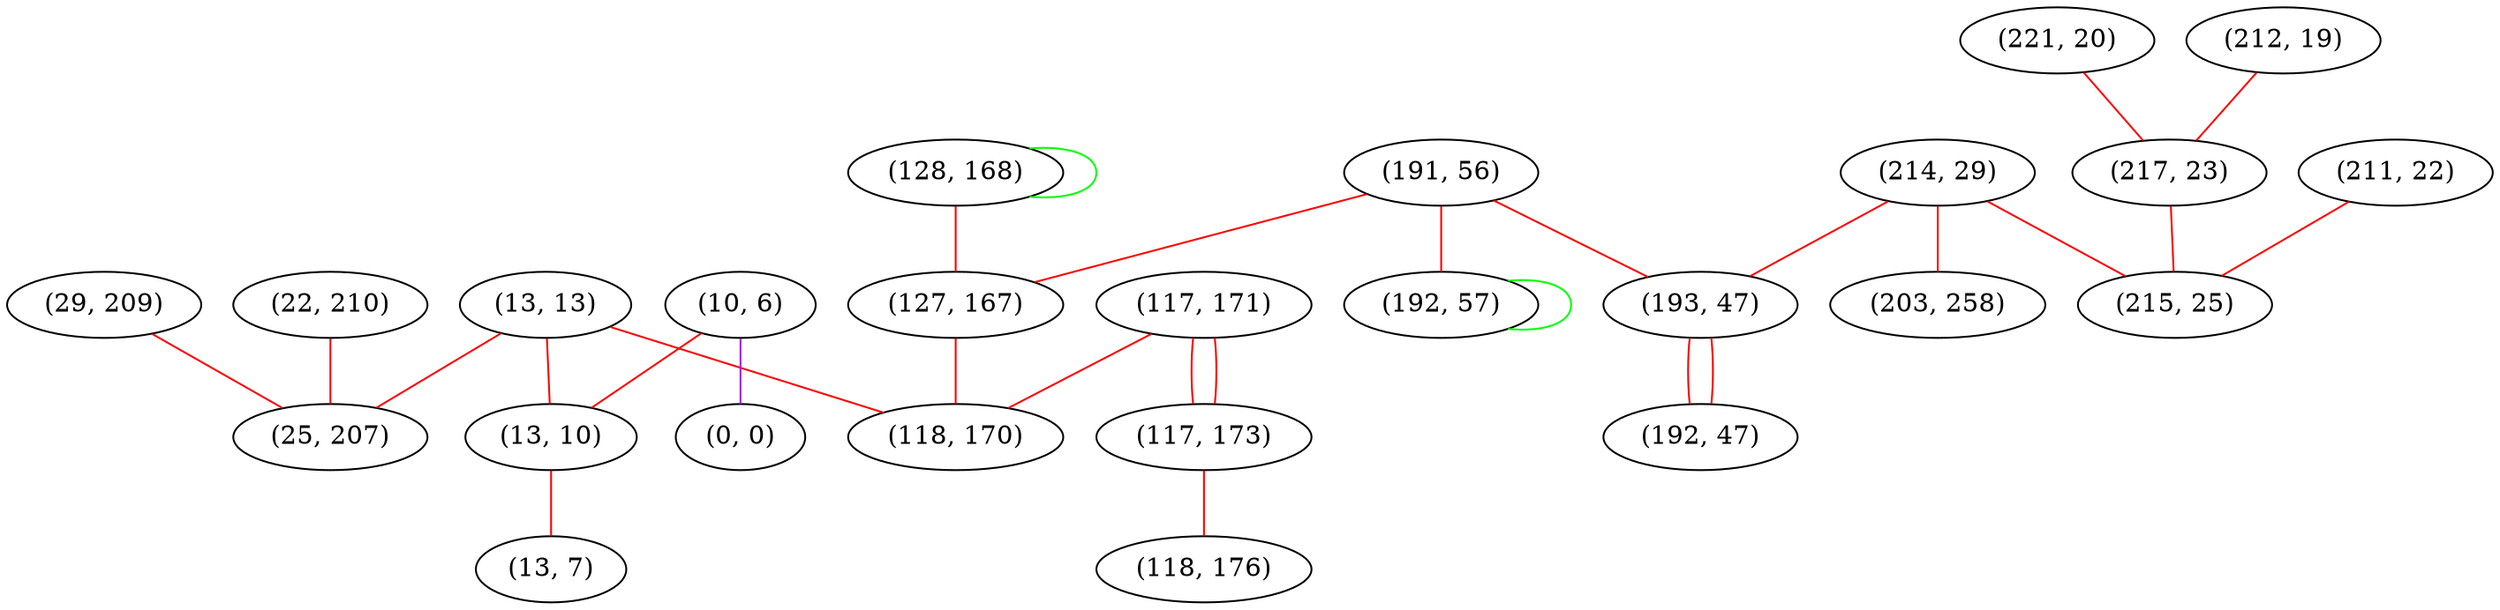 graph "" {
"(29, 209)";
"(13, 13)";
"(10, 6)";
"(191, 56)";
"(214, 29)";
"(117, 171)";
"(221, 20)";
"(193, 47)";
"(22, 210)";
"(128, 168)";
"(212, 19)";
"(0, 0)";
"(192, 47)";
"(203, 258)";
"(211, 22)";
"(13, 10)";
"(117, 173)";
"(217, 23)";
"(13, 7)";
"(127, 167)";
"(192, 57)";
"(118, 176)";
"(25, 207)";
"(118, 170)";
"(215, 25)";
"(29, 209)" -- "(25, 207)"  [color=red, key=0, weight=1];
"(13, 13)" -- "(118, 170)"  [color=red, key=0, weight=1];
"(13, 13)" -- "(13, 10)"  [color=red, key=0, weight=1];
"(13, 13)" -- "(25, 207)"  [color=red, key=0, weight=1];
"(10, 6)" -- "(0, 0)"  [color=purple, key=0, weight=4];
"(10, 6)" -- "(13, 10)"  [color=red, key=0, weight=1];
"(191, 56)" -- "(192, 57)"  [color=red, key=0, weight=1];
"(191, 56)" -- "(127, 167)"  [color=red, key=0, weight=1];
"(191, 56)" -- "(193, 47)"  [color=red, key=0, weight=1];
"(214, 29)" -- "(203, 258)"  [color=red, key=0, weight=1];
"(214, 29)" -- "(215, 25)"  [color=red, key=0, weight=1];
"(214, 29)" -- "(193, 47)"  [color=red, key=0, weight=1];
"(117, 171)" -- "(118, 170)"  [color=red, key=0, weight=1];
"(117, 171)" -- "(117, 173)"  [color=red, key=0, weight=1];
"(117, 171)" -- "(117, 173)"  [color=red, key=1, weight=1];
"(221, 20)" -- "(217, 23)"  [color=red, key=0, weight=1];
"(193, 47)" -- "(192, 47)"  [color=red, key=0, weight=1];
"(193, 47)" -- "(192, 47)"  [color=red, key=1, weight=1];
"(22, 210)" -- "(25, 207)"  [color=red, key=0, weight=1];
"(128, 168)" -- "(128, 168)"  [color=green, key=0, weight=2];
"(128, 168)" -- "(127, 167)"  [color=red, key=0, weight=1];
"(212, 19)" -- "(217, 23)"  [color=red, key=0, weight=1];
"(211, 22)" -- "(215, 25)"  [color=red, key=0, weight=1];
"(13, 10)" -- "(13, 7)"  [color=red, key=0, weight=1];
"(117, 173)" -- "(118, 176)"  [color=red, key=0, weight=1];
"(217, 23)" -- "(215, 25)"  [color=red, key=0, weight=1];
"(127, 167)" -- "(118, 170)"  [color=red, key=0, weight=1];
"(192, 57)" -- "(192, 57)"  [color=green, key=0, weight=2];
}
